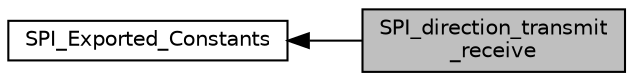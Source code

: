 digraph "SPI_direction_transmit_receive"
{
  edge [fontname="Helvetica",fontsize="10",labelfontname="Helvetica",labelfontsize="10"];
  node [fontname="Helvetica",fontsize="10",shape=record];
  rankdir=LR;
  Node0 [label="SPI_direction_transmit\l_receive",height=0.2,width=0.4,color="black", fillcolor="grey75", style="filled", fontcolor="black"];
  Node1 [label="SPI_Exported_Constants",height=0.2,width=0.4,color="black", fillcolor="white", style="filled",URL="$group___s_p_i___exported___constants.html"];
  Node1->Node0 [shape=plaintext, dir="back", style="solid"];
}
